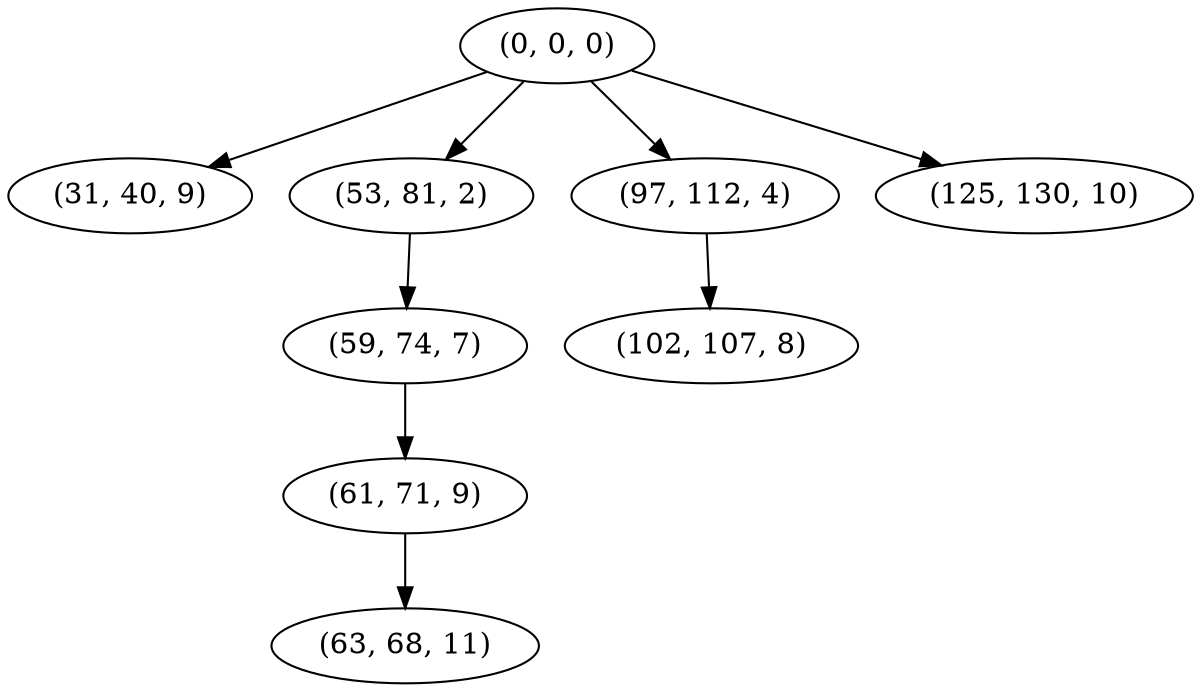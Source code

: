 digraph tree {
    "(0, 0, 0)";
    "(31, 40, 9)";
    "(53, 81, 2)";
    "(59, 74, 7)";
    "(61, 71, 9)";
    "(63, 68, 11)";
    "(97, 112, 4)";
    "(102, 107, 8)";
    "(125, 130, 10)";
    "(0, 0, 0)" -> "(31, 40, 9)";
    "(0, 0, 0)" -> "(53, 81, 2)";
    "(0, 0, 0)" -> "(97, 112, 4)";
    "(0, 0, 0)" -> "(125, 130, 10)";
    "(53, 81, 2)" -> "(59, 74, 7)";
    "(59, 74, 7)" -> "(61, 71, 9)";
    "(61, 71, 9)" -> "(63, 68, 11)";
    "(97, 112, 4)" -> "(102, 107, 8)";
}

